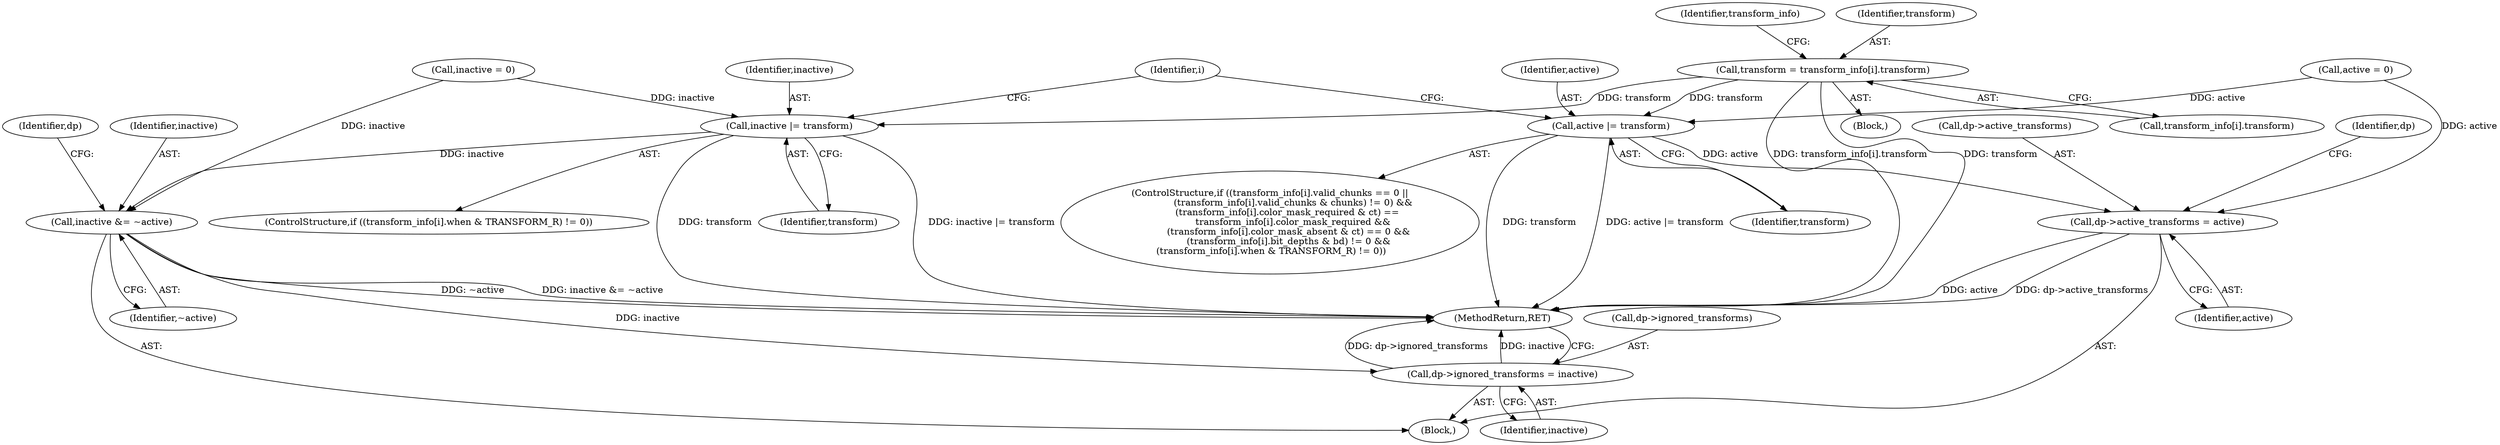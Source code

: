 digraph "0_Android_9d4853418ab2f754c2b63e091c29c5529b8b86ca_25@array" {
"1000289" [label="(Call,transform = transform_info[i].transform)"];
"1000358" [label="(Call,active |= transform)"];
"1000378" [label="(Call,dp->active_transforms = active)"];
"1000372" [label="(Call,inactive |= transform)"];
"1000375" [label="(Call,inactive &= ~active)"];
"1000383" [label="(Call,dp->ignored_transforms = inactive)"];
"1000379" [label="(Call,dp->active_transforms)"];
"1000287" [label="(Block,)"];
"1000372" [label="(Call,inactive |= transform)"];
"1000254" [label="(Call,inactive = 0)"];
"1000380" [label="(Identifier,dp)"];
"1000387" [label="(Identifier,inactive)"];
"1000362" [label="(ControlStructure,if ((transform_info[i].when & TRANSFORM_R) != 0))"];
"1000278" [label="(Identifier,i)"];
"1000296" [label="(ControlStructure,if ((transform_info[i].valid_chunks == 0 ||\n                (transform_info[i].valid_chunks & chunks) != 0) &&\n            (transform_info[i].color_mask_required & ct) ==\n                transform_info[i].color_mask_required &&\n             (transform_info[i].color_mask_absent & ct) == 0 &&\n             (transform_info[i].bit_depths & bd) != 0 &&\n (transform_info[i].when & TRANSFORM_R) != 0))"];
"1000302" [label="(Identifier,transform_info)"];
"1000373" [label="(Identifier,inactive)"];
"1000360" [label="(Identifier,transform)"];
"1000377" [label="(Identifier,~active)"];
"1000378" [label="(Call,dp->active_transforms = active)"];
"1000383" [label="(Call,dp->ignored_transforms = inactive)"];
"1000358" [label="(Call,active |= transform)"];
"1000374" [label="(Identifier,transform)"];
"1000388" [label="(MethodReturn,RET)"];
"1000242" [label="(Block,)"];
"1000250" [label="(Call,active = 0)"];
"1000289" [label="(Call,transform = transform_info[i].transform)"];
"1000290" [label="(Identifier,transform)"];
"1000382" [label="(Identifier,active)"];
"1000291" [label="(Call,transform_info[i].transform)"];
"1000384" [label="(Call,dp->ignored_transforms)"];
"1000359" [label="(Identifier,active)"];
"1000385" [label="(Identifier,dp)"];
"1000375" [label="(Call,inactive &= ~active)"];
"1000376" [label="(Identifier,inactive)"];
"1000289" -> "1000287"  [label="AST: "];
"1000289" -> "1000291"  [label="CFG: "];
"1000290" -> "1000289"  [label="AST: "];
"1000291" -> "1000289"  [label="AST: "];
"1000302" -> "1000289"  [label="CFG: "];
"1000289" -> "1000388"  [label="DDG: transform_info[i].transform"];
"1000289" -> "1000388"  [label="DDG: transform"];
"1000289" -> "1000358"  [label="DDG: transform"];
"1000289" -> "1000372"  [label="DDG: transform"];
"1000358" -> "1000296"  [label="AST: "];
"1000358" -> "1000360"  [label="CFG: "];
"1000359" -> "1000358"  [label="AST: "];
"1000360" -> "1000358"  [label="AST: "];
"1000278" -> "1000358"  [label="CFG: "];
"1000358" -> "1000388"  [label="DDG: active |= transform"];
"1000358" -> "1000388"  [label="DDG: transform"];
"1000250" -> "1000358"  [label="DDG: active"];
"1000358" -> "1000378"  [label="DDG: active"];
"1000378" -> "1000242"  [label="AST: "];
"1000378" -> "1000382"  [label="CFG: "];
"1000379" -> "1000378"  [label="AST: "];
"1000382" -> "1000378"  [label="AST: "];
"1000385" -> "1000378"  [label="CFG: "];
"1000378" -> "1000388"  [label="DDG: dp->active_transforms"];
"1000378" -> "1000388"  [label="DDG: active"];
"1000250" -> "1000378"  [label="DDG: active"];
"1000372" -> "1000362"  [label="AST: "];
"1000372" -> "1000374"  [label="CFG: "];
"1000373" -> "1000372"  [label="AST: "];
"1000374" -> "1000372"  [label="AST: "];
"1000278" -> "1000372"  [label="CFG: "];
"1000372" -> "1000388"  [label="DDG: inactive |= transform"];
"1000372" -> "1000388"  [label="DDG: transform"];
"1000254" -> "1000372"  [label="DDG: inactive"];
"1000372" -> "1000375"  [label="DDG: inactive"];
"1000375" -> "1000242"  [label="AST: "];
"1000375" -> "1000377"  [label="CFG: "];
"1000376" -> "1000375"  [label="AST: "];
"1000377" -> "1000375"  [label="AST: "];
"1000380" -> "1000375"  [label="CFG: "];
"1000375" -> "1000388"  [label="DDG: ~active"];
"1000375" -> "1000388"  [label="DDG: inactive &= ~active"];
"1000254" -> "1000375"  [label="DDG: inactive"];
"1000375" -> "1000383"  [label="DDG: inactive"];
"1000383" -> "1000242"  [label="AST: "];
"1000383" -> "1000387"  [label="CFG: "];
"1000384" -> "1000383"  [label="AST: "];
"1000387" -> "1000383"  [label="AST: "];
"1000388" -> "1000383"  [label="CFG: "];
"1000383" -> "1000388"  [label="DDG: dp->ignored_transforms"];
"1000383" -> "1000388"  [label="DDG: inactive"];
}
